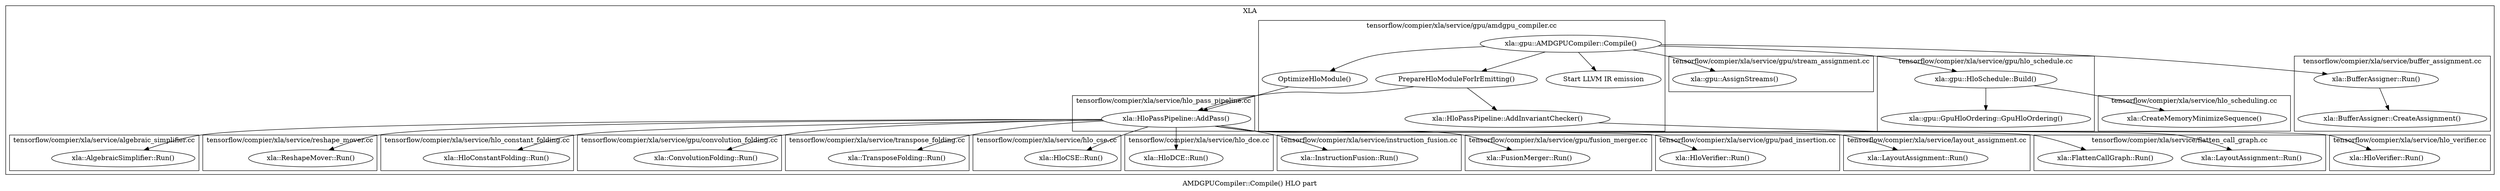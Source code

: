 digraph 06 {
  label = "AMDGPUCompiler::Compile() HLO part";

  subgraph cluster_xla {
    label = "XLA";

    subgraph cluster_amdgpu_compuiler_cc {
      label = "tensorflow/compier/xla/service/gpu/amdgpu_compiler.cc";
      URL="https://github.com/ROCmSoftwarePlatform/tensorflow/blob/rocm-v1/tensorflow/compiler/xla/service/gpu/amdgpu_compiler.cc";

      00 [label="xla::gpu::AMDGPUCompiler::Compile()" URL="https://github.com/ROCmSoftwarePlatform/tensorflow/blob/rocm-v1/tensorflow/compiler/xla/service/gpu/amdgpu_compiler.cc#L194"];
      01 [label="OptimizeHloModule()" URL="https://github.com/ROCmSoftwarePlatform/tensorflow/blob/rocm-v1/tensorflow/compiler/xla/service/gpu/amdgpu_compiler.cc#L122"];
      12 [label="PrepareHloModuleForIrEmitting()" URL="https://github.com/ROCmSoftwarePlatform/tensorflow/blob/rocm-v1/tensorflow/compiler/xla/service/gpu/amdgpu_compiler.cc#L159"];
      13 [label="Create LLVM module" URL="https://github.com/ROCmSoftwarePlatform/tensorflow/blob/rocm-v1/tensorflow/compiler/xla/service/gpu/amdgpu_compiler.cc#L213"];
      25 [label="Start LLVM IR emission" URL="https://github.com/ROCmSoftwarePlatform/tensorflow/blob/rocm-v1/tensorflow/compiler/xla/service/gpu/amdgpu_compiler.cc#L243"];

      00 -> 01;
      00 -> 12;
      00 -> 25;
    }

    subgraph cluster_hlo_pass_pipeline_cc {
      label = "tensorflow/compier/xla/service/hlo_pass_pipeline.cc";
      URL="https://github.com/ROCmSoftwarePlatform/tensorflow/blob/rocm-v1/tensorflow/compiler/xla/service/hlo_pass_pipeline.cc";

      02 [label="xla::HloPassPipeline::AddPass()" URL="https://github.com/ROCmSoftwarePlatform/tensorflow/blob/rocm-v1/tensorflow/compiler/xla/service/hlo_pass_pipeline.h#L46"];
      13 [label="xla::HloPassPipeline::AddInvariantChecker()" URL="https://github.com/ROCmSoftwarePlatform/tensorflow/blob/rocm-v1/tensorflow/compiler/xla/service/hlo_pass_pipeline.h#L57"];

      01 -> 02;
      12 -> 13;
      12 -> 02;
    }

    subgraph cluster_algebraic_simplifier_cc {
      label = "tensorflow/compier/xla/service/algebraic_simplifier.cc";
      URL="https://github.com/ROCmSoftwarePlatform/tensorflow/blob/rocm-v1/tensorflow/compiler/xla/service/algebraic_simplifier.cc";

      03 [label="xla::AlgebraicSimplifier::Run()" URL="https://github.com/ROCmSoftwarePlatform/tensorflow/blob/rocm-v1/tensorflow/compiler/xla/service/algebraic_simplifier.cc#L1581"];

      02 -> 03;
    }

    subgraph cluster_reshape_mover_cc {
      label = "tensorflow/compier/xla/service/reshape_mover.cc";
      URL="https://github.com/ROCmSoftwarePlatform/tensorflow/blob/rocm-v1/tensorflow/compiler/xla/service/reshape_mover.cc";

      04 [label="xla::ReshapeMover::Run()" URL="https://github.com/ROCmSoftwarePlatform/tensorflow/blob/rocm-v1/tensorflow/compiler/xla/service/reshape_mover.cc#L313"];

      02 -> 04;
    }

    subgraph cluster_hlo_constant_folding_cc {
      label = "tensorflow/compier/xla/service/hlo_constant_folding.cc";
      URL="https://github.com/ROCmSoftwarePlatform/tensorflow/blob/rocm-v1/tensorflow/compiler/xla/service/hlo_constant_folding.cc";

      05 [label="xla::HloConstantFolding::Run()" URL="https://github.com/ROCmSoftwarePlatform/tensorflow/blob/rocm-v1/tensorflow/compiler/xla/service/hlo_constant_folding.cc#L37"];

      02 -> 05;
    }

    subgraph cluster_convolution_folding_cc {
      label = "tensorflow/compier/xla/service/gpu/convolution_folding.cc";
      URL="https://github.com/ROCmSoftwarePlatform/tensorflow/blob/rocm-v1/tensorflow/compiler/xla/service/gpu/convolution_folding.cc";

      06 [label="xla::ConvolutionFolding::Run()" URL="https://github.com/ROCmSoftwarePlatform/tensorflow/blob/rocm-v1/tensorflow/compiler/xla/service/gpu/convolution_folding.cc#L392"];

      02 -> 06;
    }

    subgraph cluster_transpose_folding_cc {
      label = "tensorflow/compier/xla/service/transpose_folding.cc";
      URL="https://github.com/ROCmSoftwarePlatform/tensorflow/blob/rocm-v1/tensorflow/compiler/xla/service/transpose_folding.cc";

      07 [label="xla::TransposeFolding::Run()" URL="https://github.com/ROCmSoftwarePlatform/tensorflow/blob/rocm-v1/tensorflow/compiler/xla/service/gpu/transpose_folding.cc#L144"];

      02 -> 07;
    }

    subgraph cluster_hlo_cse_cc {
      label = "tensorflow/compier/xla/service/hlo_cse.cc";
      URL="https://github.com/ROCmSoftwarePlatform/tensorflow/blob/rocm-v1/tensorflow/compiler/xla/service/hlo_cse.cc";

      08 [label="xla::HloCSE::Run()" URL="https://github.com/ROCmSoftwarePlatform/tensorflow/blob/rocm-v1/tensorflow/compiler/xla/service/hlo_cse.cc#L92"];

      02 -> 08;
    }

    subgraph cluster_hlo_dce_cc {
      label = "tensorflow/compier/xla/service/hlo_dce.cc";
      URL="https://github.com/ROCmSoftwarePlatform/tensorflow/blob/rocm-v1/tensorflow/compiler/xla/service/hlo_dce.cc";

      09 [label="xla::HloDCE::Run()" URL="https://github.com/ROCmSoftwarePlatform/tensorflow/blob/rocm-v1/tensorflow/compiler/xla/service/hlo_dce.cc#L37"];

      02 -> 09;
    }

    subgraph cluster_instruction_fusion_cc {
      label = "tensorflow/compier/xla/service/instruction_fusion.cc";
      URL="https://github.com/ROCmSoftwarePlatform/tensorflow/blob/rocm-v1/tensorflow/compiler/xla/service/instruction_fusion.cc";

      10 [label="xla::InstructionFusion::Run()" URL="https://github.com/ROCmSoftwarePlatform/tensorflow/blob/rocm-v1/tensorflow/compiler/xla/service/instruction_fusion.cc#L211"];

      02 -> 10;
    }

    subgraph cluster_fusion_merger_cc {
      label = "tensorflow/compier/xla/service/gpu/fusion_merger.cc";
      URL="https://github.com/ROCmSoftwarePlatform/tensorflow/blob/rocm-v1/tensorflow/compiler/xla/service/gpu/fusion_merger.cc";

      11 [label="xla::FusionMerger::Run()" URL="https://github.com/ROCmSoftwarePlatform/tensorflow/blob/rocm-v1/tensorflow/compiler/xla/service/gpu/fusion_merger.cc#L293"];

      02 -> 11;
    }

    subgraph cluster_hlo_verifier_cc {
      label = "tensorflow/compier/xla/service/hlo_verifier.cc";
      URL="https://github.com/ROCmSoftwarePlatform/tensorflow/blob/rocm-v1/tensorflow/compiler/xla/service/hlo_verifier.cc";

      14 [label="xla::HloVerifier::Run()" URL="https://github.com/ROCmSoftwarePlatform/tensorflow/blob/rocm-v1/tensorflow/compiler/xla/service/hlo_verifier.cc#L21"];

      13 -> 14;
    }

    subgraph cluster_pad_insertion_cc {
      label = "tensorflow/compier/xla/service/gpu/pad_insertion.cc";
      URL="https://github.com/ROCmSoftwarePlatform/tensorflow/blob/rocm-v1/tensorflow/compiler/xla/service/gpu/pad_insertion.cc";

      15 [label="xla::HloVerifier::Run()" URL="https://github.com/ROCmSoftwarePlatform/tensorflow/blob/rocm-v1/tensorflow/compiler/xla/service/gpu/pad_insertion.cc#L389"];

      02 -> 15;
    }

    subgraph cluster_layout_assignment_cc {
      label = "tensorflow/compier/xla/service/layout_assignment.cc";
      URL="https://github.com/ROCmSoftwarePlatform/tensorflow/blob/rocm-v1/tensorflow/compiler/xla/service/layout_assignment.cc";

      16 [label="xla::LayoutAssignment::Run()" URL="https://github.com/ROCmSoftwarePlatform/tensorflow/blob/rocm-v1/tensorflow/compiler/xla/service/layout_assignment.cc#L1343"];

      02 -> 16;
    }

    subgraph cluster_copy_insertion_cc {
      label = "tensorflow/compier/xla/service/copy_insertion.cc";
      URL="https://github.com/ROCmSoftwarePlatform/tensorflow/blob/rocm-v1/tensorflow/compiler/xla/service/copy_insertion.cc";

      17 [label="xla::LayoutAssignment::Run()" URL="https://github.com/ROCmSoftwarePlatform/tensorflow/blob/rocm-v1/tensorflow/compiler/xla/service/copy_insertion.cc#L525"];

      02 -> 17;
    }

    subgraph cluster_copy_insertion_cc {
      label = "tensorflow/compier/xla/service/flatten_call_graph.cc";
      URL="https://github.com/ROCmSoftwarePlatform/tensorflow/blob/rocm-v1/tensorflow/compiler/xla/service/flatten_call_graph.cc";

      18 [label="xla::FlattenCallGraph::Run()" URL="https://github.com/ROCmSoftwarePlatform/tensorflow/blob/rocm-v1/tensorflow/compiler/xla/service/flatten_call_graph.cc#L102"];

      02 -> 18;
    }

    subgraph cluster_stream_assignment_cc {
      label = "tensorflow/compier/xla/service/gpu/stream_assignment.cc";
      URL="https://github.com/ROCmSoftwarePlatform/tensorflow/blob/rocm-v1/tensorflow/compiler/xla/service/gpu/stream_assignment.cc";

      19 [label="xla::gpu::AssignStreams()" URL="https://github.com/ROCmSoftwarePlatform/tensorflow/blob/rocm-v1/tensorflow/compiler/xla/service/gpu/stream_assignment.cc#L115"];

      00 -> 19;
    }
 
    subgraph cluster_hlo_schedule_cc {
      label = "tensorflow/compier/xla/service/gpu/hlo_schedule.cc";
      URL="https://github.com/ROCmSoftwarePlatform/tensorflow/blob/rocm-v1/tensorflow/compiler/xla/service/gpu/hlo_schedule.cc";

      20 [label="xla::gpu::HloSchedule::Build()" URL="https://github.com/ROCmSoftwarePlatform/tensorflow/blob/rocm-v1/tensorflow/compiler/xla/service/gpu/hlo_schedule.cc#L189"];
      22 [label="xla::gpu::GpuHloOrdering::GpuHloOrdering()" URL="https://github.com/ROCmSoftwarePlatform/tensorflow/blob/rocm-v1/tensorflow/compiler/xla/service/gpu/hlo_schedule.cc#L55"];

      00 -> 20;
      20 -> 22;
    }

    subgraph cluster_hlo_scheduleing_cc {
      label = "tensorflow/compier/xla/service/hlo_scheduling.cc";
      URL="https://github.com/ROCmSoftwarePlatform/tensorflow/blob/rocm-v1/tensorflow/compiler/xla/service/hlo_scheduling.cc";

      21 [label="xla::CreateMemoryMinimizeSequence()" URL="https://github.com/ROCmSoftwarePlatform/tensorflow/blob/rocm-v1/tensorflow/compiler/xla/service/hlo_scheduling.cc#L356"];

      20 -> 21;
    }

    subgraph cluster_buffer_assignment_cc {
      label = "tensorflow/compier/xla/service/buffer_assignment.cc";
      URL="https://github.com/ROCmSoftwarePlatform/tensorflow/blob/rocm-v1/tensorflow/compiler/xla/service/buffer_assignment.cc";

      23 [label="xla::BufferAssigner::Run()" URL="https://github.com/ROCmSoftwarePlatform/tensorflow/blob/rocm-v1/tensorflow/compiler/xla/service/buffer_assignment.cc#L584"];
      24 [label="xla::BufferAssigner::CreateAssignment()" URL="https://github.com/ROCmSoftwarePlatform/tensorflow/blob/rocm-v1/tensorflow/compiler/xla/service/buffer_assignment.cc#L1328"];

      00 -> 23;
      23 -> 24;
    }


  }
}
